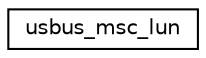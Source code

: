 digraph "Graphical Class Hierarchy"
{
 // LATEX_PDF_SIZE
  edge [fontname="Helvetica",fontsize="10",labelfontname="Helvetica",labelfontsize="10"];
  node [fontname="Helvetica",fontsize="10",shape=record];
  rankdir="LR";
  Node0 [label="usbus_msc_lun",height=0.2,width=0.4,color="black", fillcolor="white", style="filled",URL="$structusbus__msc__lun.html",tooltip="USBUS MSC Logical Unit descriptor."];
}
